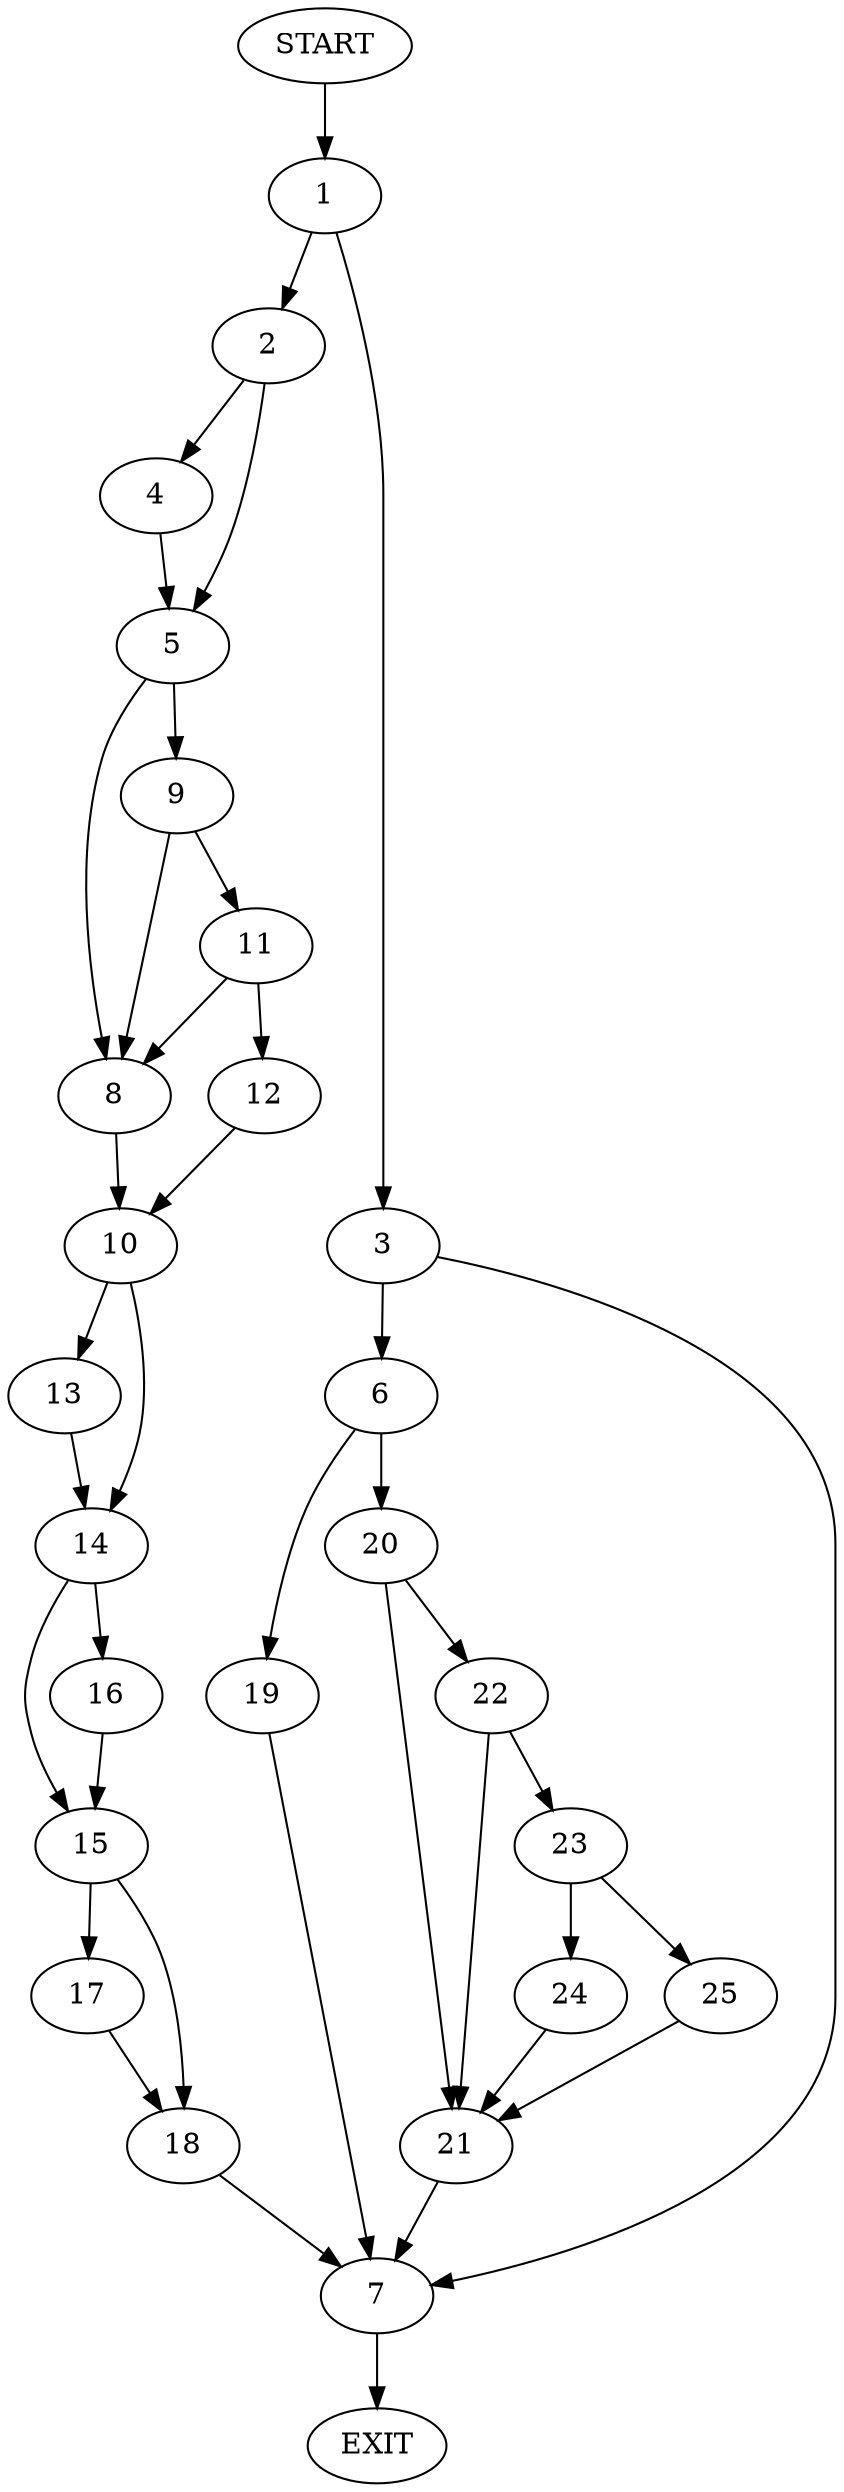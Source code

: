 digraph {
0 [label="START"]
26 [label="EXIT"]
0 -> 1
1 -> 2
1 -> 3
2 -> 4
2 -> 5
3 -> 6
3 -> 7
5 -> 8
5 -> 9
4 -> 5
8 -> 10
9 -> 8
9 -> 11
11 -> 8
11 -> 12
12 -> 10
10 -> 13
10 -> 14
14 -> 15
14 -> 16
13 -> 14
15 -> 17
15 -> 18
16 -> 15
18 -> 7
17 -> 18
7 -> 26
6 -> 19
6 -> 20
20 -> 21
20 -> 22
19 -> 7
22 -> 21
22 -> 23
21 -> 7
23 -> 24
23 -> 25
24 -> 21
25 -> 21
}
